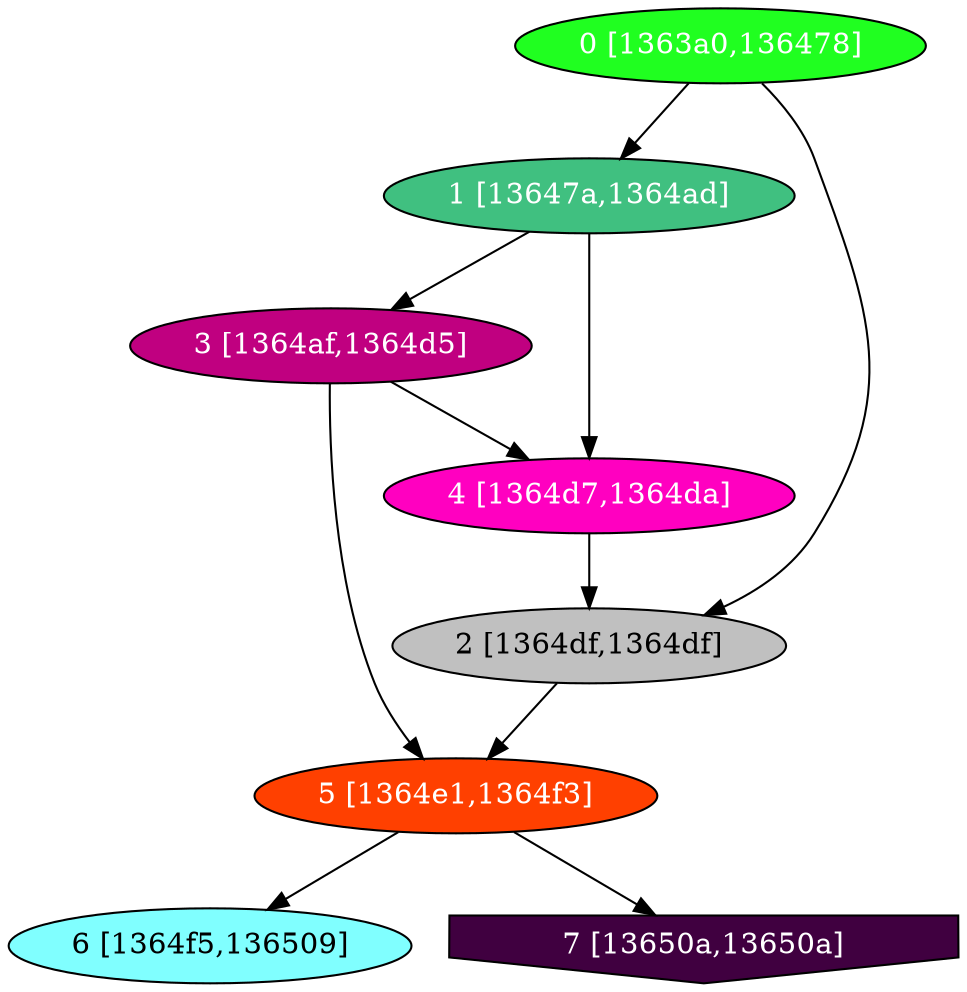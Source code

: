 diGraph libnss3{
	libnss3_0  [style=filled fillcolor="#20FF20" fontcolor="#ffffff" shape=oval label="0 [1363a0,136478]"]
	libnss3_1  [style=filled fillcolor="#40C080" fontcolor="#ffffff" shape=oval label="1 [13647a,1364ad]"]
	libnss3_2  [style=filled fillcolor="#C0C0C0" fontcolor="#000000" shape=oval label="2 [1364df,1364df]"]
	libnss3_3  [style=filled fillcolor="#C00080" fontcolor="#ffffff" shape=oval label="3 [1364af,1364d5]"]
	libnss3_4  [style=filled fillcolor="#FF00C0" fontcolor="#ffffff" shape=oval label="4 [1364d7,1364da]"]
	libnss3_5  [style=filled fillcolor="#FF4000" fontcolor="#ffffff" shape=oval label="5 [1364e1,1364f3]"]
	libnss3_6  [style=filled fillcolor="#80FFFF" fontcolor="#000000" shape=oval label="6 [1364f5,136509]"]
	libnss3_7  [style=filled fillcolor="#400040" fontcolor="#ffffff" shape=invhouse label="7 [13650a,13650a]"]

	libnss3_0 -> libnss3_1
	libnss3_0 -> libnss3_2
	libnss3_1 -> libnss3_3
	libnss3_1 -> libnss3_4
	libnss3_2 -> libnss3_5
	libnss3_3 -> libnss3_4
	libnss3_3 -> libnss3_5
	libnss3_4 -> libnss3_2
	libnss3_5 -> libnss3_6
	libnss3_5 -> libnss3_7
}